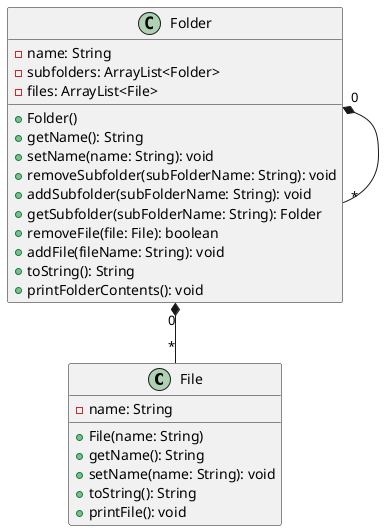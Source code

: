 @startuml

class File
class Folder

Folder "0" *-- "*"File
Folder "0"*-- "*"Folder

class File {
    - name: String
    + File(name: String)
    + getName(): String
    + setName(name: String): void
    + toString(): String
    + printFile(): void
}

class Folder {
    - name: String
    - subfolders: ArrayList<Folder>
    - files: ArrayList<File>
    + Folder()
    + getName(): String
    + setName(name: String): void
    + removeSubfolder(subFolderName: String): void
    + addSubfolder(subFolderName: String): void
    + getSubfolder(subFolderName: String): Folder
    + removeFile(file: File): boolean
    + addFile(fileName: String): void
    + toString(): String
    + printFolderContents(): void
}

@enduml
